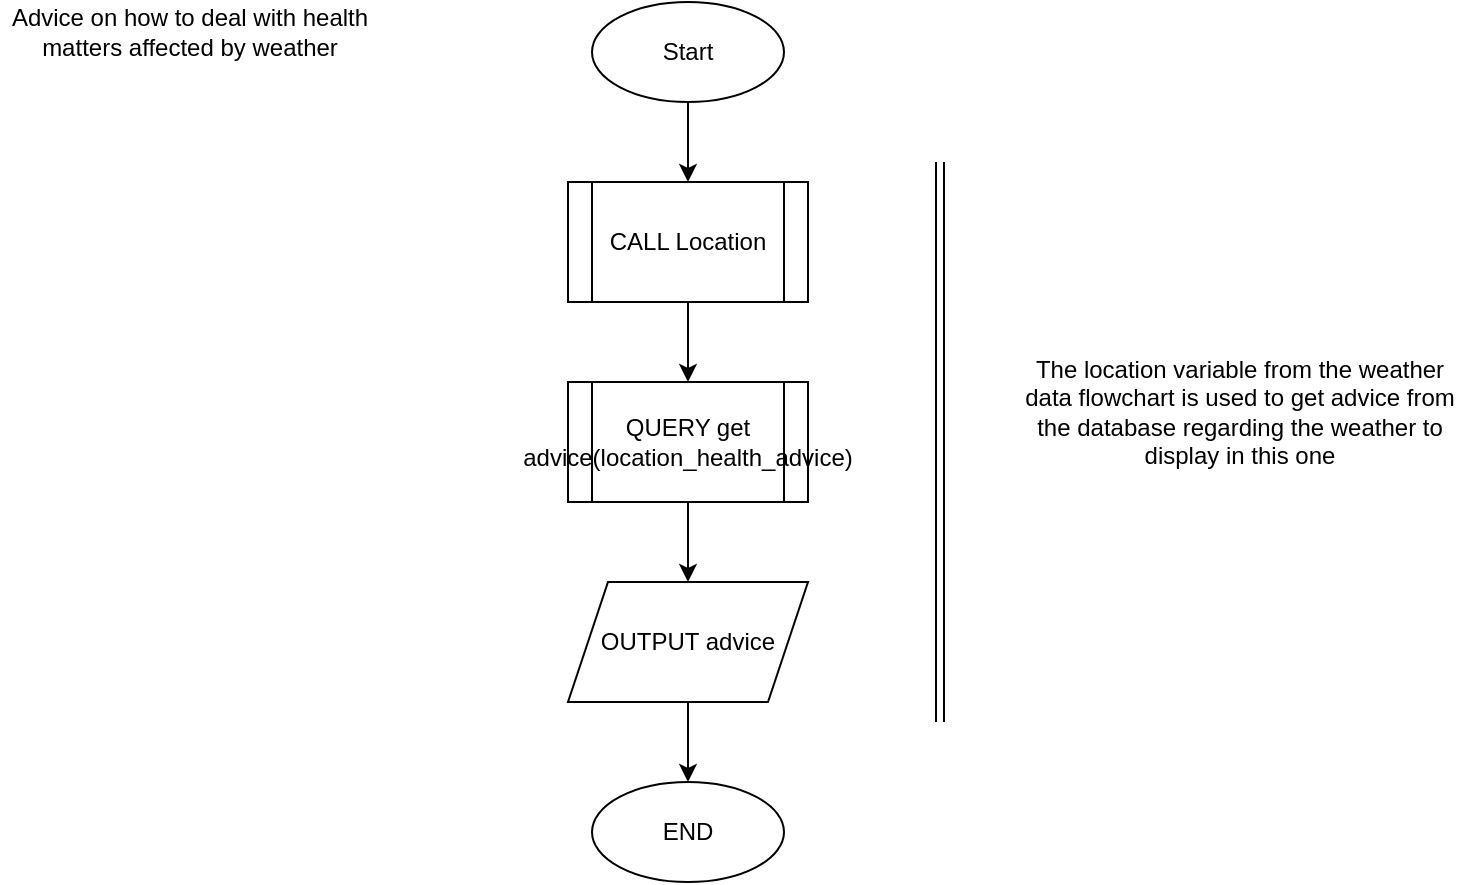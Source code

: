 <mxfile version="25.0.1">
  <diagram name="Page-1" id="GgVqeGGWHWg77-5bJqNw">
    <mxGraphModel dx="1434" dy="836" grid="1" gridSize="10" guides="1" tooltips="1" connect="1" arrows="1" fold="1" page="1" pageScale="1" pageWidth="827" pageHeight="1169" math="0" shadow="0">
      <root>
        <mxCell id="0" />
        <mxCell id="1" parent="0" />
        <mxCell id="lN6yCPHD-9Q4_sPfVpbB-2" style="edgeStyle=orthogonalEdgeStyle;rounded=0;orthogonalLoop=1;jettySize=auto;html=1;" edge="1" parent="1" source="lN6yCPHD-9Q4_sPfVpbB-1">
          <mxGeometry relative="1" as="geometry">
            <mxPoint x="414" y="120" as="targetPoint" />
          </mxGeometry>
        </mxCell>
        <mxCell id="lN6yCPHD-9Q4_sPfVpbB-1" value="Start" style="ellipse;whiteSpace=wrap;html=1;" vertex="1" parent="1">
          <mxGeometry x="366" y="30" width="96" height="50" as="geometry" />
        </mxCell>
        <mxCell id="lN6yCPHD-9Q4_sPfVpbB-4" style="edgeStyle=orthogonalEdgeStyle;rounded=0;orthogonalLoop=1;jettySize=auto;html=1;" edge="1" parent="1" source="lN6yCPHD-9Q4_sPfVpbB-3">
          <mxGeometry relative="1" as="geometry">
            <mxPoint x="414" y="220" as="targetPoint" />
          </mxGeometry>
        </mxCell>
        <mxCell id="lN6yCPHD-9Q4_sPfVpbB-3" value="CALL Location" style="shape=process;whiteSpace=wrap;html=1;backgroundOutline=1;" vertex="1" parent="1">
          <mxGeometry x="354" y="120" width="120" height="60" as="geometry" />
        </mxCell>
        <mxCell id="lN6yCPHD-9Q4_sPfVpbB-6" style="edgeStyle=orthogonalEdgeStyle;rounded=0;orthogonalLoop=1;jettySize=auto;html=1;" edge="1" parent="1" source="lN6yCPHD-9Q4_sPfVpbB-5">
          <mxGeometry relative="1" as="geometry">
            <mxPoint x="414" y="320" as="targetPoint" />
          </mxGeometry>
        </mxCell>
        <mxCell id="lN6yCPHD-9Q4_sPfVpbB-5" value="QUERY get advice(location_health_advice)" style="shape=process;whiteSpace=wrap;html=1;backgroundOutline=1;" vertex="1" parent="1">
          <mxGeometry x="354" y="220" width="120" height="60" as="geometry" />
        </mxCell>
        <mxCell id="lN6yCPHD-9Q4_sPfVpbB-9" style="edgeStyle=orthogonalEdgeStyle;rounded=0;orthogonalLoop=1;jettySize=auto;html=1;" edge="1" parent="1" source="lN6yCPHD-9Q4_sPfVpbB-8">
          <mxGeometry relative="1" as="geometry">
            <mxPoint x="414" y="420" as="targetPoint" />
          </mxGeometry>
        </mxCell>
        <mxCell id="lN6yCPHD-9Q4_sPfVpbB-8" value="OUTPUT advice" style="shape=parallelogram;perimeter=parallelogramPerimeter;whiteSpace=wrap;html=1;fixedSize=1;" vertex="1" parent="1">
          <mxGeometry x="354" y="320" width="120" height="60" as="geometry" />
        </mxCell>
        <mxCell id="lN6yCPHD-9Q4_sPfVpbB-10" value="END" style="ellipse;whiteSpace=wrap;html=1;" vertex="1" parent="1">
          <mxGeometry x="366" y="420" width="96" height="50" as="geometry" />
        </mxCell>
        <mxCell id="lN6yCPHD-9Q4_sPfVpbB-11" value="Advice on how to deal with health matters affected by weather" style="text;html=1;align=center;verticalAlign=middle;whiteSpace=wrap;rounded=0;" vertex="1" parent="1">
          <mxGeometry x="70" y="30" width="190" height="30" as="geometry" />
        </mxCell>
        <mxCell id="lN6yCPHD-9Q4_sPfVpbB-12" value="" style="endArrow=none;html=1;rounded=0;shape=link;" edge="1" parent="1">
          <mxGeometry width="50" height="50" relative="1" as="geometry">
            <mxPoint x="540" y="390" as="sourcePoint" />
            <mxPoint x="540" y="110" as="targetPoint" />
          </mxGeometry>
        </mxCell>
        <mxCell id="lN6yCPHD-9Q4_sPfVpbB-13" value="The location variable from the weather data flowchart is used to get advice from the database regarding the weather to display in this one" style="text;html=1;align=center;verticalAlign=middle;whiteSpace=wrap;rounded=0;" vertex="1" parent="1">
          <mxGeometry x="580" y="220" width="220" height="30" as="geometry" />
        </mxCell>
      </root>
    </mxGraphModel>
  </diagram>
</mxfile>

